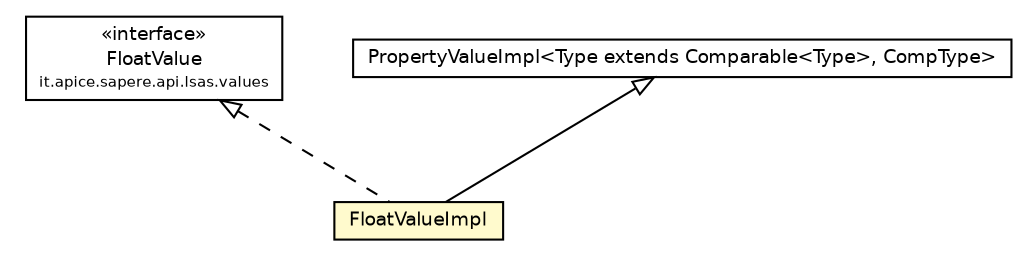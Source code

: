 #!/usr/local/bin/dot
#
# Class diagram 
# Generated by UmlGraph version 4.4 (http://www.spinellis.gr/sw/umlgraph)
#

digraph G {
	edge [fontname="Helvetica",fontsize=10,labelfontname="Helvetica",labelfontsize=10];
	node [fontname="Helvetica",fontsize=10,shape=plaintext];
	// it.apice.sapere.api.lsas.values.FloatValue
	c48936 [label=<<table border="0" cellborder="1" cellspacing="0" cellpadding="2" port="p" href="../FloatValue.html">
		<tr><td><table border="0" cellspacing="0" cellpadding="1">
			<tr><td> &laquo;interface&raquo; </td></tr>
			<tr><td> FloatValue </td></tr>
			<tr><td><font point-size="7.0"> it.apice.sapere.api.lsas.values </font></td></tr>
		</table></td></tr>
		</table>>, fontname="Helvetica", fontcolor="black", fontsize=9.0];
	// it.apice.sapere.api.lsas.values.impl.PropertyValueImpl<Type extends java.lang.Comparable<Type>, CompType>
	c49010 [label=<<table border="0" cellborder="1" cellspacing="0" cellpadding="2" port="p" href="./PropertyValueImpl.html">
		<tr><td><table border="0" cellspacing="0" cellpadding="1">
			<tr><td> PropertyValueImpl&lt;Type extends Comparable&lt;Type&gt;, CompType&gt; </td></tr>
		</table></td></tr>
		</table>>, fontname="Helvetica", fontcolor="black", fontsize=9.0];
	// it.apice.sapere.api.lsas.values.impl.FloatValueImpl
	c49015 [label=<<table border="0" cellborder="1" cellspacing="0" cellpadding="2" port="p" bgcolor="lemonChiffon" href="./FloatValueImpl.html">
		<tr><td><table border="0" cellspacing="0" cellpadding="1">
			<tr><td> FloatValueImpl </td></tr>
		</table></td></tr>
		</table>>, fontname="Helvetica", fontcolor="black", fontsize=9.0];
	//it.apice.sapere.api.lsas.values.impl.FloatValueImpl extends it.apice.sapere.api.lsas.values.impl.PropertyValueImpl<java.lang.Float, it.apice.sapere.api.lsas.values.FloatValue>
	c49010:p -> c49015:p [dir=back,arrowtail=empty];
	//it.apice.sapere.api.lsas.values.impl.FloatValueImpl implements it.apice.sapere.api.lsas.values.FloatValue
	c48936:p -> c49015:p [dir=back,arrowtail=empty,style=dashed];
}

